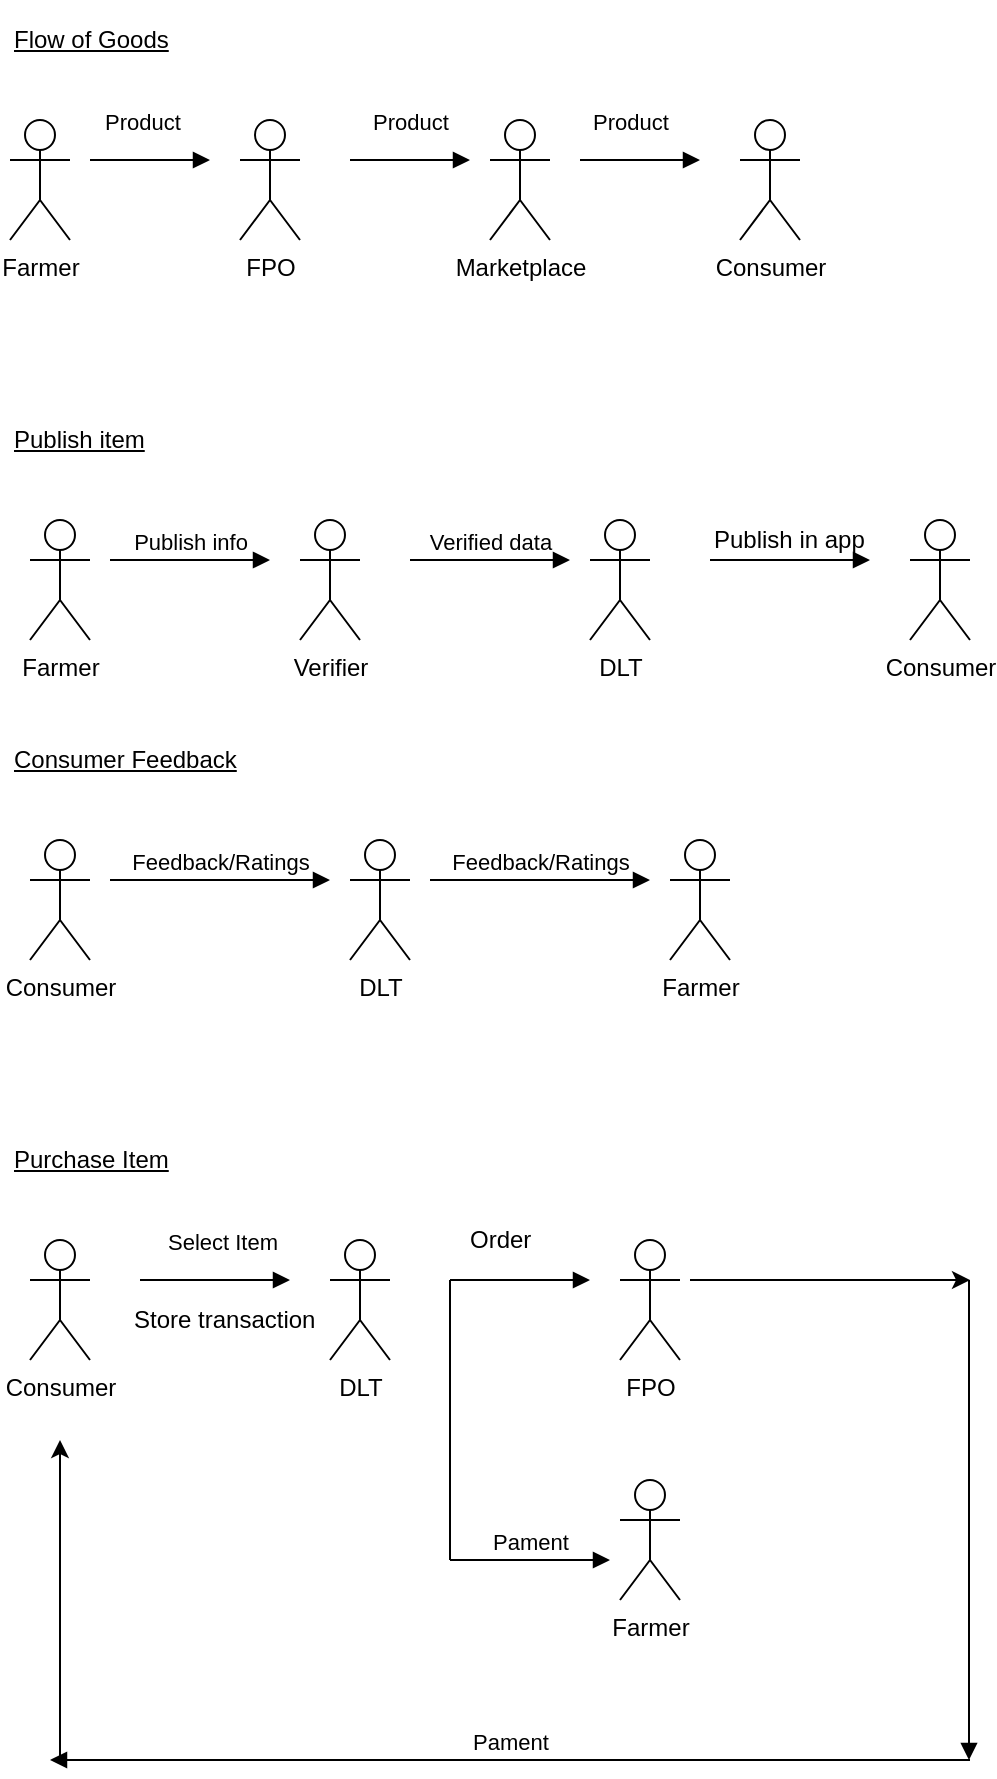<mxfile version="12.2.0" type="github" pages="1">
  <diagram id="hOwv_71z-ZH2JiWc96Eu" name="Page-1">
    <mxGraphModel dx="1915" dy="606" grid="1" gridSize="10" guides="1" tooltips="1" connect="1" arrows="0" fold="1" page="1" pageScale="1" pageWidth="827" pageHeight="1169" math="0" shadow="0">
      <root>
        <mxCell id="0"/>
        <mxCell id="1" parent="0"/>
        <mxCell id="Q5uY13rDue1mxdyWcyZN-15" value="Farmer" style="shape=umlActor;verticalLabelPosition=bottom;labelBackgroundColor=#ffffff;verticalAlign=top;html=1;" parent="1" vertex="1">
          <mxGeometry y="180" width="30" height="60" as="geometry"/>
        </mxCell>
        <mxCell id="Q5uY13rDue1mxdyWcyZN-17" value="Product" style="html=1;verticalAlign=bottom;endArrow=block;" parent="1" edge="1">
          <mxGeometry x="-0.143" y="10" width="80" relative="1" as="geometry">
            <mxPoint x="40" y="200" as="sourcePoint"/>
            <mxPoint x="100" y="200" as="targetPoint"/>
            <mxPoint as="offset"/>
          </mxGeometry>
        </mxCell>
        <mxCell id="Q5uY13rDue1mxdyWcyZN-18" value="FPO" style="shape=umlActor;verticalLabelPosition=bottom;labelBackgroundColor=#ffffff;verticalAlign=top;html=1;" parent="1" vertex="1">
          <mxGeometry x="115" y="180" width="30" height="60" as="geometry"/>
        </mxCell>
        <mxCell id="Q5uY13rDue1mxdyWcyZN-19" value="Product" style="html=1;verticalAlign=bottom;endArrow=block;" parent="1" edge="1">
          <mxGeometry y="10" width="80" relative="1" as="geometry">
            <mxPoint x="170" y="200" as="sourcePoint"/>
            <mxPoint x="230" y="200" as="targetPoint"/>
            <mxPoint as="offset"/>
          </mxGeometry>
        </mxCell>
        <mxCell id="Q5uY13rDue1mxdyWcyZN-20" value="Marketplace" style="shape=umlActor;verticalLabelPosition=bottom;labelBackgroundColor=#ffffff;verticalAlign=top;html=1;" parent="1" vertex="1">
          <mxGeometry x="240" y="180" width="30" height="60" as="geometry"/>
        </mxCell>
        <mxCell id="Q5uY13rDue1mxdyWcyZN-21" value="Consumer" style="shape=umlActor;verticalLabelPosition=bottom;labelBackgroundColor=#ffffff;verticalAlign=top;html=1;" parent="1" vertex="1">
          <mxGeometry x="365" y="180" width="30" height="60" as="geometry"/>
        </mxCell>
        <mxCell id="Q5uY13rDue1mxdyWcyZN-23" value="Product" style="html=1;verticalAlign=bottom;endArrow=block;" parent="1" edge="1">
          <mxGeometry x="-0.167" y="10" width="80" relative="1" as="geometry">
            <mxPoint x="285" y="200" as="sourcePoint"/>
            <mxPoint x="345" y="200" as="targetPoint"/>
            <mxPoint as="offset"/>
          </mxGeometry>
        </mxCell>
        <mxCell id="Q5uY13rDue1mxdyWcyZN-24" value="Farmer" style="shape=umlActor;verticalLabelPosition=bottom;labelBackgroundColor=#ffffff;verticalAlign=top;html=1;" parent="1" vertex="1">
          <mxGeometry x="10" y="380" width="30" height="60" as="geometry"/>
        </mxCell>
        <mxCell id="Q5uY13rDue1mxdyWcyZN-27" value="Publish info" style="html=1;verticalAlign=bottom;endArrow=block;" parent="1" edge="1">
          <mxGeometry width="80" relative="1" as="geometry">
            <mxPoint x="50" y="400" as="sourcePoint"/>
            <mxPoint x="130" y="400" as="targetPoint"/>
          </mxGeometry>
        </mxCell>
        <mxCell id="Q5uY13rDue1mxdyWcyZN-28" value="Verifier" style="shape=umlActor;verticalLabelPosition=bottom;labelBackgroundColor=#ffffff;verticalAlign=top;html=1;" parent="1" vertex="1">
          <mxGeometry x="145" y="380" width="30" height="60" as="geometry"/>
        </mxCell>
        <mxCell id="Q5uY13rDue1mxdyWcyZN-31" value="Verified data" style="html=1;verticalAlign=bottom;endArrow=block;" parent="1" edge="1">
          <mxGeometry width="80" relative="1" as="geometry">
            <mxPoint x="200" y="400" as="sourcePoint"/>
            <mxPoint x="280" y="400" as="targetPoint"/>
          </mxGeometry>
        </mxCell>
        <mxCell id="Q5uY13rDue1mxdyWcyZN-32" value="DLT" style="shape=umlActor;verticalLabelPosition=bottom;labelBackgroundColor=#ffffff;verticalAlign=top;html=1;" parent="1" vertex="1">
          <mxGeometry x="290" y="380" width="30" height="60" as="geometry"/>
        </mxCell>
        <mxCell id="Q5uY13rDue1mxdyWcyZN-33" value="" style="html=1;verticalAlign=bottom;endArrow=block;" parent="1" edge="1">
          <mxGeometry width="80" relative="1" as="geometry">
            <mxPoint x="350" y="400" as="sourcePoint"/>
            <mxPoint x="430" y="400" as="targetPoint"/>
          </mxGeometry>
        </mxCell>
        <mxCell id="Q5uY13rDue1mxdyWcyZN-34" value="Publish in app" style="text;html=1;resizable=0;points=[];autosize=1;align=left;verticalAlign=top;spacingTop=-4;" parent="1" vertex="1">
          <mxGeometry x="350" y="380" width="90" height="20" as="geometry"/>
        </mxCell>
        <mxCell id="Q5uY13rDue1mxdyWcyZN-35" value="Consumer" style="shape=umlActor;verticalLabelPosition=bottom;labelBackgroundColor=#ffffff;verticalAlign=top;html=1;" parent="1" vertex="1">
          <mxGeometry x="450" y="380" width="30" height="60" as="geometry"/>
        </mxCell>
        <mxCell id="Q5uY13rDue1mxdyWcyZN-36" value="Consumer" style="shape=umlActor;verticalLabelPosition=bottom;labelBackgroundColor=#ffffff;verticalAlign=top;html=1;" parent="1" vertex="1">
          <mxGeometry x="10" y="540" width="30" height="60" as="geometry"/>
        </mxCell>
        <mxCell id="Q5uY13rDue1mxdyWcyZN-37" value="Feedback/Ratings" style="html=1;verticalAlign=bottom;endArrow=block;" parent="1" edge="1">
          <mxGeometry width="80" relative="1" as="geometry">
            <mxPoint x="50" y="560" as="sourcePoint"/>
            <mxPoint x="160" y="560" as="targetPoint"/>
          </mxGeometry>
        </mxCell>
        <mxCell id="Q5uY13rDue1mxdyWcyZN-38" value="DLT" style="shape=umlActor;verticalLabelPosition=bottom;labelBackgroundColor=#ffffff;verticalAlign=top;html=1;" parent="1" vertex="1">
          <mxGeometry x="170" y="540" width="30" height="60" as="geometry"/>
        </mxCell>
        <mxCell id="Q5uY13rDue1mxdyWcyZN-40" value="Farmer" style="shape=umlActor;verticalLabelPosition=bottom;labelBackgroundColor=#ffffff;verticalAlign=top;html=1;" parent="1" vertex="1">
          <mxGeometry x="330" y="540" width="30" height="60" as="geometry"/>
        </mxCell>
        <mxCell id="Q5uY13rDue1mxdyWcyZN-41" value="Feedback/Ratings" style="html=1;verticalAlign=bottom;endArrow=block;" parent="1" edge="1">
          <mxGeometry width="80" relative="1" as="geometry">
            <mxPoint x="210" y="560" as="sourcePoint"/>
            <mxPoint x="320" y="560" as="targetPoint"/>
          </mxGeometry>
        </mxCell>
        <mxCell id="Q5uY13rDue1mxdyWcyZN-46" value="Flow of Goods" style="text;html=1;strokeColor=none;fillColor=none;align=left;verticalAlign=middle;whiteSpace=wrap;rounded=0;fontStyle=4" parent="1" vertex="1">
          <mxGeometry y="120" width="110" height="40" as="geometry"/>
        </mxCell>
        <mxCell id="Q5uY13rDue1mxdyWcyZN-48" value="Publish item" style="text;html=1;strokeColor=none;fillColor=none;align=left;verticalAlign=middle;whiteSpace=wrap;rounded=0;fontStyle=4" parent="1" vertex="1">
          <mxGeometry y="320" width="110" height="40" as="geometry"/>
        </mxCell>
        <mxCell id="Q5uY13rDue1mxdyWcyZN-50" value="Consumer Feedback" style="text;html=1;strokeColor=none;fillColor=none;align=left;verticalAlign=middle;whiteSpace=wrap;rounded=0;fontStyle=4" parent="1" vertex="1">
          <mxGeometry y="480" width="120" height="40" as="geometry"/>
        </mxCell>
        <mxCell id="Q5uY13rDue1mxdyWcyZN-51" value="Purchase Item" style="text;html=1;strokeColor=none;fillColor=none;align=left;verticalAlign=middle;whiteSpace=wrap;rounded=0;fontStyle=4" parent="1" vertex="1">
          <mxGeometry y="680" width="120" height="40" as="geometry"/>
        </mxCell>
        <mxCell id="Q5uY13rDue1mxdyWcyZN-52" value="Consumer" style="shape=umlActor;verticalLabelPosition=bottom;labelBackgroundColor=#ffffff;verticalAlign=top;html=1;" parent="1" vertex="1">
          <mxGeometry x="10" y="740" width="30" height="60" as="geometry"/>
        </mxCell>
        <mxCell id="Q5uY13rDue1mxdyWcyZN-54" value="Select Item" style="html=1;verticalAlign=bottom;endArrow=block;" parent="1" edge="1">
          <mxGeometry x="0.077" y="10" width="80" relative="1" as="geometry">
            <mxPoint x="65" y="760" as="sourcePoint"/>
            <mxPoint x="140" y="760" as="targetPoint"/>
            <mxPoint as="offset"/>
          </mxGeometry>
        </mxCell>
        <mxCell id="Q5uY13rDue1mxdyWcyZN-55" value="DLT" style="shape=umlActor;verticalLabelPosition=bottom;labelBackgroundColor=#ffffff;verticalAlign=top;html=1;" parent="1" vertex="1">
          <mxGeometry x="160" y="740" width="30" height="60" as="geometry"/>
        </mxCell>
        <mxCell id="Q5uY13rDue1mxdyWcyZN-56" value="" style="html=1;verticalAlign=bottom;endArrow=block;" parent="1" edge="1">
          <mxGeometry x="0.077" y="10" width="80" relative="1" as="geometry">
            <mxPoint x="220" y="760" as="sourcePoint"/>
            <mxPoint x="290" y="760" as="targetPoint"/>
            <mxPoint as="offset"/>
          </mxGeometry>
        </mxCell>
        <mxCell id="Q5uY13rDue1mxdyWcyZN-57" value="Store transaction" style="text;html=1;resizable=0;points=[];autosize=1;align=left;verticalAlign=top;spacingTop=-4;" parent="1" vertex="1">
          <mxGeometry x="60" y="770" width="100" height="20" as="geometry"/>
        </mxCell>
        <mxCell id="Q5uY13rDue1mxdyWcyZN-59" value="FPO" style="shape=umlActor;verticalLabelPosition=bottom;labelBackgroundColor=#ffffff;verticalAlign=top;html=1;" parent="1" vertex="1">
          <mxGeometry x="305" y="740" width="30" height="60" as="geometry"/>
        </mxCell>
        <mxCell id="Q5uY13rDue1mxdyWcyZN-60" value="Order" style="text;html=1;resizable=0;points=[];autosize=1;align=left;verticalAlign=top;spacingTop=-4;" parent="1" vertex="1">
          <mxGeometry x="227.5" y="730" width="50" height="20" as="geometry"/>
        </mxCell>
        <mxCell id="Q5uY13rDue1mxdyWcyZN-62" value="Pament" style="html=1;verticalAlign=bottom;endArrow=block;" parent="1" edge="1">
          <mxGeometry width="80" relative="1" as="geometry">
            <mxPoint x="480" y="1000" as="sourcePoint"/>
            <mxPoint x="20" y="1000" as="targetPoint"/>
          </mxGeometry>
        </mxCell>
        <mxCell id="Q5uY13rDue1mxdyWcyZN-63" value="Farmer" style="shape=umlActor;verticalLabelPosition=bottom;labelBackgroundColor=#ffffff;verticalAlign=top;html=1;" parent="1" vertex="1">
          <mxGeometry x="305" y="860" width="30" height="60" as="geometry"/>
        </mxCell>
        <mxCell id="Q5uY13rDue1mxdyWcyZN-64" value="" style="endArrow=classic;html=1;" parent="1" edge="1">
          <mxGeometry width="50" height="50" relative="1" as="geometry">
            <mxPoint x="340" y="760" as="sourcePoint"/>
            <mxPoint x="480" y="760" as="targetPoint"/>
          </mxGeometry>
        </mxCell>
        <mxCell id="Q5uY13rDue1mxdyWcyZN-65" value="" style="html=1;verticalAlign=bottom;endArrow=block;" parent="1" edge="1">
          <mxGeometry width="80" relative="1" as="geometry">
            <mxPoint x="479.5" y="760" as="sourcePoint"/>
            <mxPoint x="479.5" y="1000" as="targetPoint"/>
          </mxGeometry>
        </mxCell>
        <mxCell id="Q5uY13rDue1mxdyWcyZN-66" value="Pament" style="html=1;verticalAlign=bottom;endArrow=block;" parent="1" edge="1">
          <mxGeometry width="80" relative="1" as="geometry">
            <mxPoint x="220" y="900" as="sourcePoint"/>
            <mxPoint x="300" y="900" as="targetPoint"/>
          </mxGeometry>
        </mxCell>
        <mxCell id="Q5uY13rDue1mxdyWcyZN-67" value="" style="endArrow=classic;html=1;" parent="1" edge="1">
          <mxGeometry width="50" height="50" relative="1" as="geometry">
            <mxPoint x="25" y="1000" as="sourcePoint"/>
            <mxPoint x="25" y="840" as="targetPoint"/>
          </mxGeometry>
        </mxCell>
        <mxCell id="8tSAmBWcvkuK8QL_IQVO-1" value="" style="endArrow=none;html=1;" edge="1" parent="1">
          <mxGeometry width="50" height="50" relative="1" as="geometry">
            <mxPoint x="220" y="900" as="sourcePoint"/>
            <mxPoint x="220" y="760" as="targetPoint"/>
          </mxGeometry>
        </mxCell>
      </root>
    </mxGraphModel>
  </diagram>
</mxfile>

